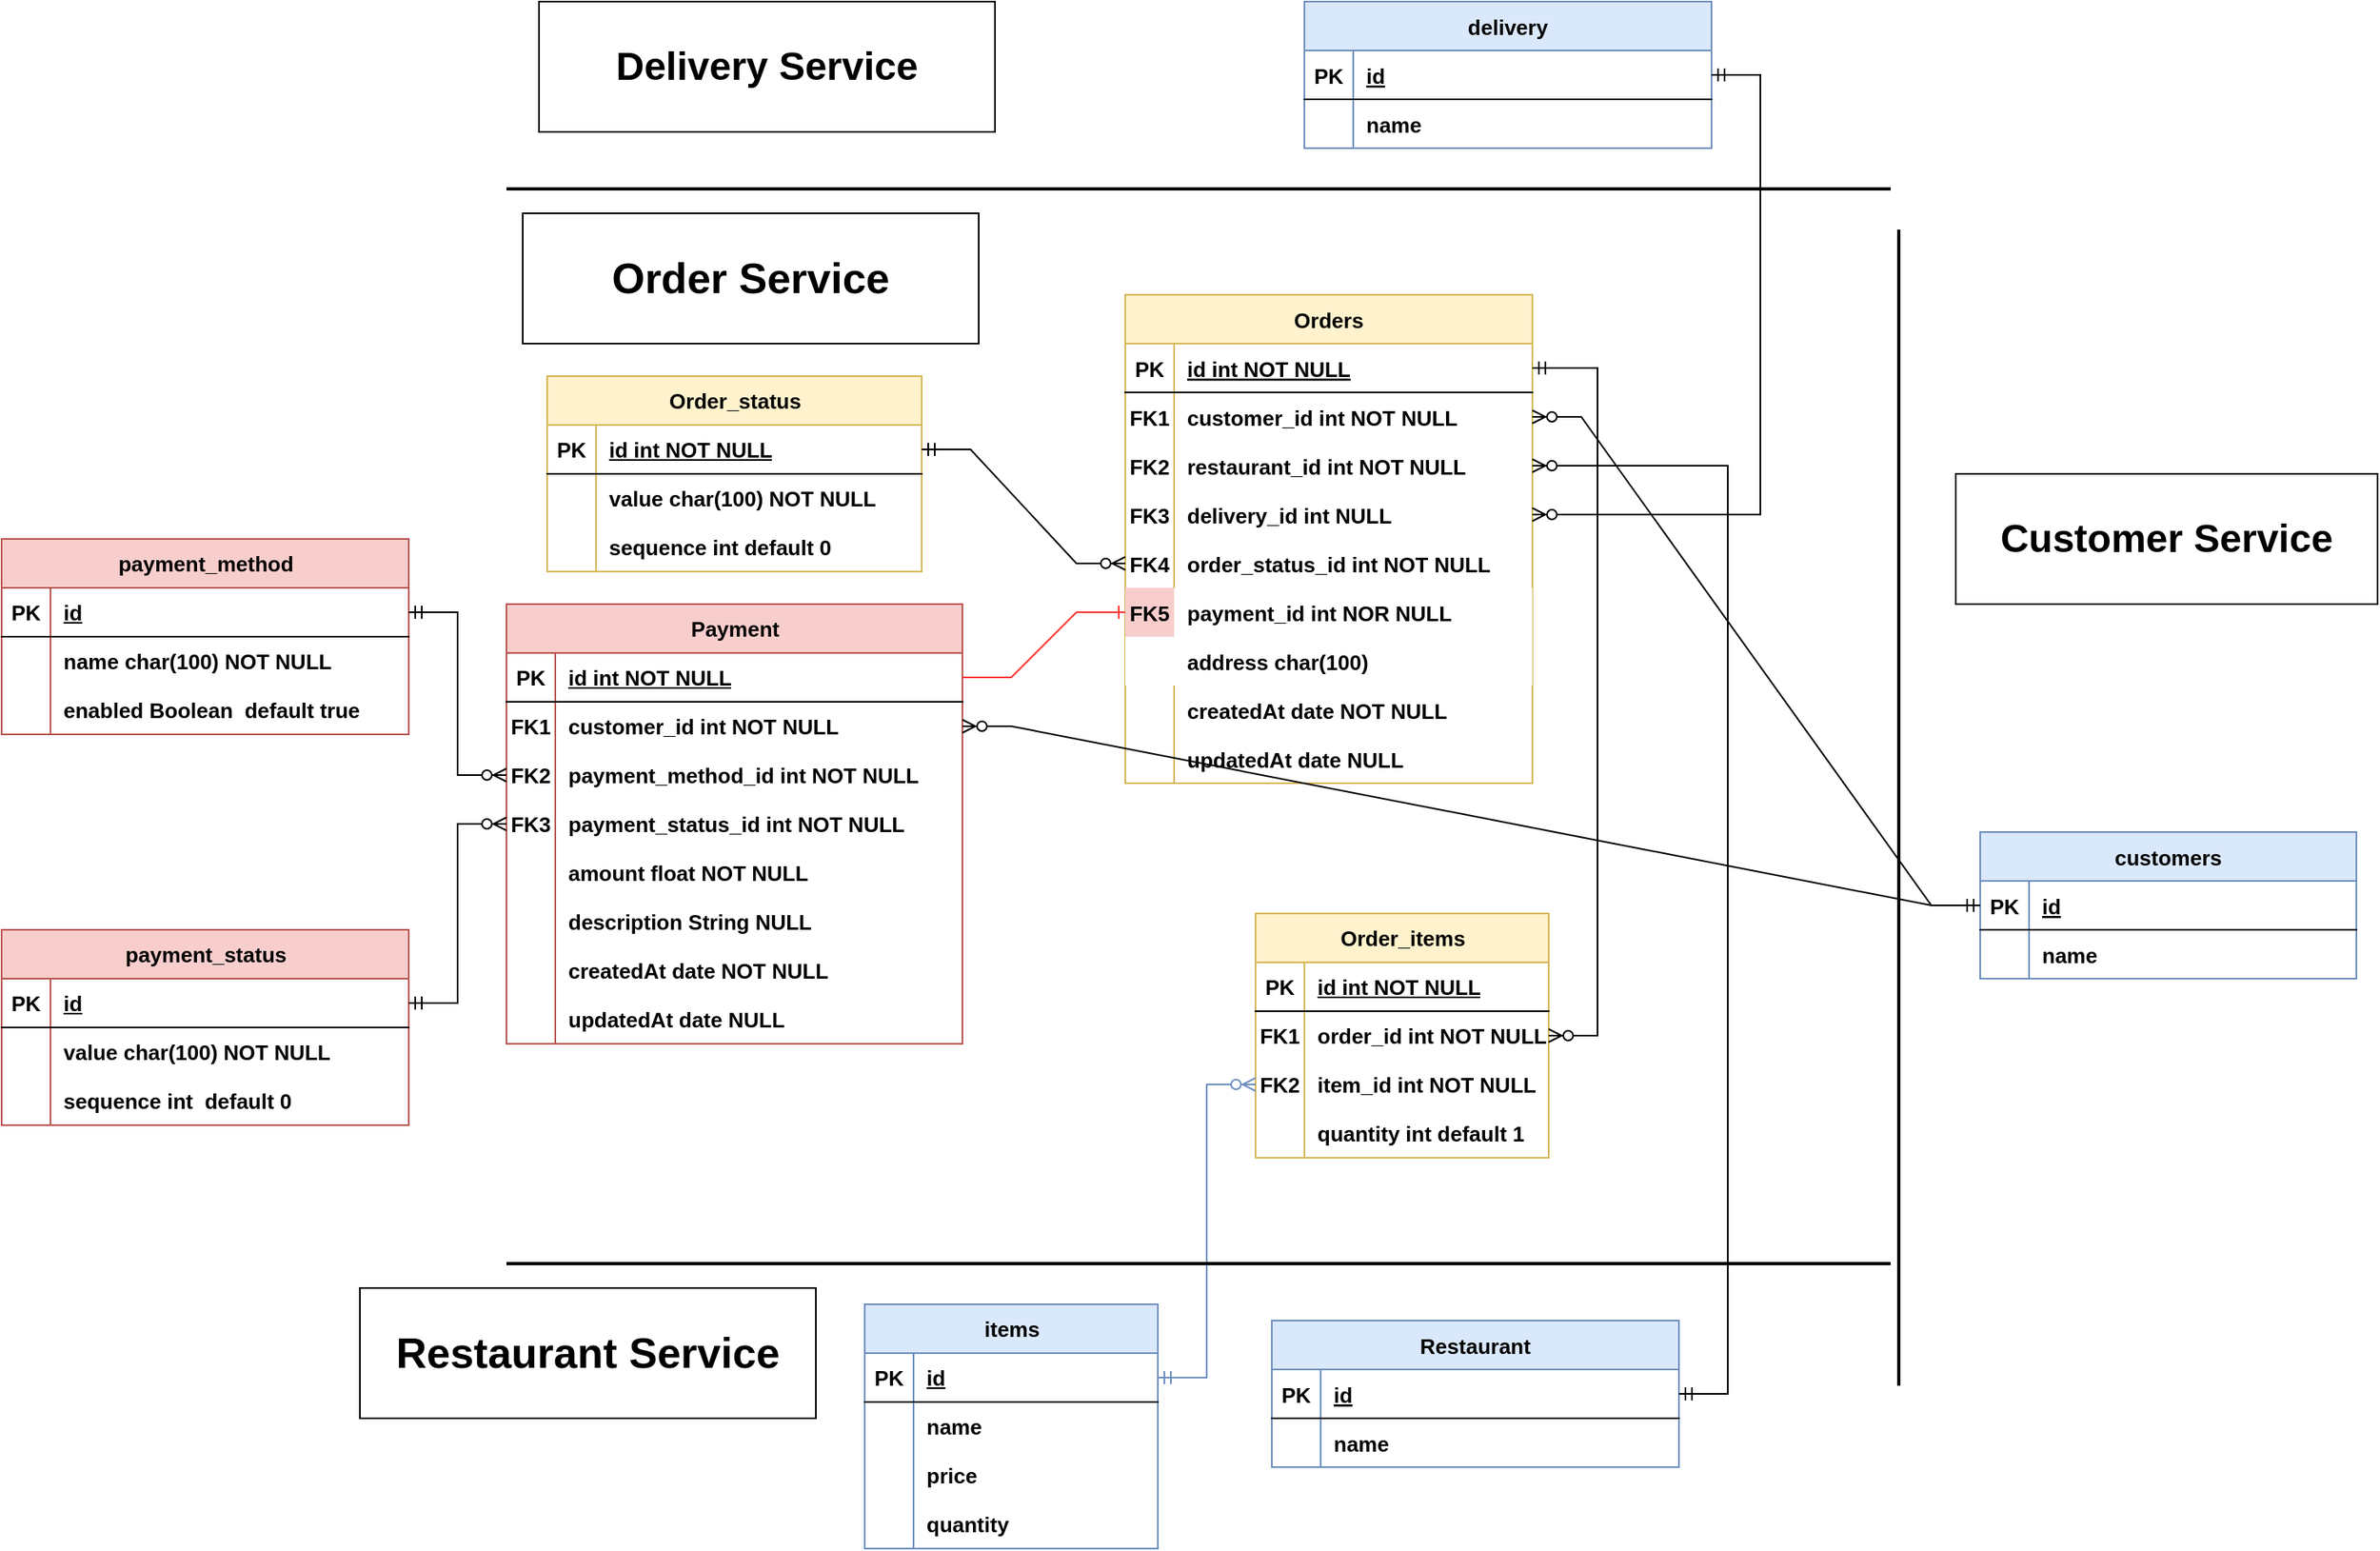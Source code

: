 <mxfile version="15.4.0" type="device"><diagram id="R2lEEEUBdFMjLlhIrx00" name="Page-1"><mxGraphModel dx="1951" dy="1343" grid="0" gridSize="10" guides="1" tooltips="1" connect="1" arrows="1" fold="1" page="0" pageScale="1" pageWidth="850" pageHeight="1100" math="0" shadow="0" extFonts="Permanent Marker^https://fonts.googleapis.com/css?family=Permanent+Marker"><root><mxCell id="0"/><mxCell id="1" parent="0"/><mxCell id="C-vyLk0tnHw3VtMMgP7b-2" value="Orders" style="shape=table;startSize=30;container=1;collapsible=1;childLayout=tableLayout;fixedRows=1;rowLines=0;fontStyle=1;align=center;resizeLast=1;fillColor=#fff2cc;strokeColor=#d6b656;fontSize=13;" parent="1" vertex="1"><mxGeometry x="380" y="-30" width="250" height="300" as="geometry"/></mxCell><mxCell id="C-vyLk0tnHw3VtMMgP7b-3" value="" style="shape=partialRectangle;collapsible=0;dropTarget=0;pointerEvents=0;fillColor=none;points=[[0,0.5],[1,0.5]];portConstraint=eastwest;top=0;left=0;right=0;bottom=1;fontStyle=1;fontSize=13;" parent="C-vyLk0tnHw3VtMMgP7b-2" vertex="1"><mxGeometry y="30" width="250" height="30" as="geometry"/></mxCell><mxCell id="C-vyLk0tnHw3VtMMgP7b-4" value="PK" style="shape=partialRectangle;overflow=hidden;connectable=0;fillColor=none;top=0;left=0;bottom=0;right=0;fontStyle=1;fontSize=13;" parent="C-vyLk0tnHw3VtMMgP7b-3" vertex="1"><mxGeometry width="30" height="30" as="geometry"><mxRectangle width="30" height="30" as="alternateBounds"/></mxGeometry></mxCell><mxCell id="C-vyLk0tnHw3VtMMgP7b-5" value="id int NOT NULL" style="shape=partialRectangle;overflow=hidden;connectable=0;fillColor=none;top=0;left=0;bottom=0;right=0;align=left;spacingLeft=6;fontStyle=5;fontSize=13;" parent="C-vyLk0tnHw3VtMMgP7b-3" vertex="1"><mxGeometry x="30" width="220" height="30" as="geometry"><mxRectangle width="220" height="30" as="alternateBounds"/></mxGeometry></mxCell><mxCell id="C-vyLk0tnHw3VtMMgP7b-6" value="" style="shape=partialRectangle;collapsible=0;dropTarget=0;pointerEvents=0;fillColor=none;points=[[0,0.5],[1,0.5]];portConstraint=eastwest;top=0;left=0;right=0;bottom=0;fontStyle=1;fontSize=13;" parent="C-vyLk0tnHw3VtMMgP7b-2" vertex="1"><mxGeometry y="60" width="250" height="30" as="geometry"/></mxCell><mxCell id="C-vyLk0tnHw3VtMMgP7b-7" value="FK1" style="shape=partialRectangle;overflow=hidden;connectable=0;fillColor=none;top=0;left=0;bottom=0;right=0;fontStyle=1;fontSize=13;" parent="C-vyLk0tnHw3VtMMgP7b-6" vertex="1"><mxGeometry width="30" height="30" as="geometry"><mxRectangle width="30" height="30" as="alternateBounds"/></mxGeometry></mxCell><mxCell id="C-vyLk0tnHw3VtMMgP7b-8" value="customer_id int NOT NULL" style="shape=partialRectangle;overflow=hidden;connectable=0;fillColor=none;top=0;left=0;bottom=0;right=0;align=left;spacingLeft=6;fontStyle=1;fontSize=13;" parent="C-vyLk0tnHw3VtMMgP7b-6" vertex="1"><mxGeometry x="30" width="220" height="30" as="geometry"><mxRectangle width="220" height="30" as="alternateBounds"/></mxGeometry></mxCell><mxCell id="3KEWbx0BdaVZJNHtrcY0-21" value="" style="shape=partialRectangle;collapsible=0;dropTarget=0;pointerEvents=0;fillColor=none;points=[[0,0.5],[1,0.5]];portConstraint=eastwest;top=0;left=0;right=0;bottom=0;fontStyle=1;fontSize=13;" parent="C-vyLk0tnHw3VtMMgP7b-2" vertex="1"><mxGeometry y="90" width="250" height="30" as="geometry"/></mxCell><mxCell id="3KEWbx0BdaVZJNHtrcY0-22" value="FK2" style="shape=partialRectangle;overflow=hidden;connectable=0;fillColor=none;top=0;left=0;bottom=0;right=0;fontStyle=1;fontSize=13;" parent="3KEWbx0BdaVZJNHtrcY0-21" vertex="1"><mxGeometry width="30" height="30" as="geometry"><mxRectangle width="30" height="30" as="alternateBounds"/></mxGeometry></mxCell><mxCell id="3KEWbx0BdaVZJNHtrcY0-23" value="restaurant_id int NOT NULL" style="shape=partialRectangle;overflow=hidden;connectable=0;fillColor=none;top=0;left=0;bottom=0;right=0;align=left;spacingLeft=6;fontStyle=1;fontSize=13;" parent="3KEWbx0BdaVZJNHtrcY0-21" vertex="1"><mxGeometry x="30" width="220" height="30" as="geometry"><mxRectangle width="220" height="30" as="alternateBounds"/></mxGeometry></mxCell><mxCell id="Plp9LW6XJFwFF5f7k7hD-46" value="" style="shape=partialRectangle;collapsible=0;dropTarget=0;pointerEvents=0;fillColor=none;points=[[0,0.5],[1,0.5]];portConstraint=eastwest;top=0;left=0;right=0;bottom=0;fontStyle=1;fontSize=13;" parent="C-vyLk0tnHw3VtMMgP7b-2" vertex="1"><mxGeometry y="120" width="250" height="30" as="geometry"/></mxCell><mxCell id="Plp9LW6XJFwFF5f7k7hD-47" value="FK3" style="shape=partialRectangle;overflow=hidden;connectable=0;fillColor=none;top=0;left=0;bottom=0;right=0;fontStyle=1;fontSize=13;" parent="Plp9LW6XJFwFF5f7k7hD-46" vertex="1"><mxGeometry width="30" height="30" as="geometry"><mxRectangle width="30" height="30" as="alternateBounds"/></mxGeometry></mxCell><mxCell id="Plp9LW6XJFwFF5f7k7hD-48" value="delivery_id int NULL" style="shape=partialRectangle;overflow=hidden;connectable=0;fillColor=none;top=0;left=0;bottom=0;right=0;align=left;spacingLeft=6;fontStyle=1;fontSize=13;" parent="Plp9LW6XJFwFF5f7k7hD-46" vertex="1"><mxGeometry x="30" width="220" height="30" as="geometry"><mxRectangle width="220" height="30" as="alternateBounds"/></mxGeometry></mxCell><mxCell id="3KEWbx0BdaVZJNHtrcY0-37" value="" style="shape=partialRectangle;collapsible=0;dropTarget=0;pointerEvents=0;fillColor=none;points=[[0,0.5],[1,0.5]];portConstraint=eastwest;top=0;left=0;right=0;bottom=0;fontStyle=1;fontSize=13;" parent="C-vyLk0tnHw3VtMMgP7b-2" vertex="1"><mxGeometry y="150" width="250" height="30" as="geometry"/></mxCell><mxCell id="3KEWbx0BdaVZJNHtrcY0-38" value="FK4" style="shape=partialRectangle;overflow=hidden;connectable=0;fillColor=none;top=0;left=0;bottom=0;right=0;fontStyle=1;fontSize=13;" parent="3KEWbx0BdaVZJNHtrcY0-37" vertex="1"><mxGeometry width="30" height="30" as="geometry"><mxRectangle width="30" height="30" as="alternateBounds"/></mxGeometry></mxCell><mxCell id="3KEWbx0BdaVZJNHtrcY0-39" value="order_status_id int NOT NULL " style="shape=partialRectangle;overflow=hidden;connectable=0;fillColor=none;top=0;left=0;bottom=0;right=0;align=left;spacingLeft=6;fontStyle=1;fontSize=13;" parent="3KEWbx0BdaVZJNHtrcY0-37" vertex="1"><mxGeometry x="30" width="220" height="30" as="geometry"><mxRectangle width="220" height="30" as="alternateBounds"/></mxGeometry></mxCell><mxCell id="VB1b5yYhbSddD-BSinDI-1" value="" style="shape=partialRectangle;collapsible=0;dropTarget=0;pointerEvents=0;fillColor=#f8cecc;points=[[0,0.5],[1,0.5]];portConstraint=eastwest;top=0;left=0;right=0;bottom=0;strokeColor=#b85450;fontStyle=1;fontSize=13;" parent="C-vyLk0tnHw3VtMMgP7b-2" vertex="1"><mxGeometry y="180" width="250" height="30" as="geometry"/></mxCell><mxCell id="VB1b5yYhbSddD-BSinDI-2" value="FK5" style="shape=partialRectangle;overflow=hidden;connectable=0;fillColor=none;top=0;left=0;bottom=0;right=0;fontStyle=1;fontSize=13;" parent="VB1b5yYhbSddD-BSinDI-1" vertex="1"><mxGeometry width="30" height="30" as="geometry"><mxRectangle width="30" height="30" as="alternateBounds"/></mxGeometry></mxCell><mxCell id="VB1b5yYhbSddD-BSinDI-3" value="payment_id int NOR NULL" style="shape=partialRectangle;overflow=hidden;connectable=0;top=0;left=0;bottom=0;right=0;align=left;spacingLeft=6;fontStyle=1;fontSize=13;" parent="VB1b5yYhbSddD-BSinDI-1" vertex="1"><mxGeometry x="30" width="220" height="30" as="geometry"><mxRectangle width="220" height="30" as="alternateBounds"/></mxGeometry></mxCell><mxCell id="C-vyLk0tnHw3VtMMgP7b-9" value="" style="shape=partialRectangle;collapsible=0;dropTarget=0;pointerEvents=0;points=[[0,0.5],[1,0.5]];portConstraint=eastwest;top=0;left=0;right=0;bottom=0;fontStyle=1;fontSize=13;" parent="C-vyLk0tnHw3VtMMgP7b-2" vertex="1"><mxGeometry y="210" width="250" height="30" as="geometry"/></mxCell><mxCell id="C-vyLk0tnHw3VtMMgP7b-10" value="" style="shape=partialRectangle;overflow=hidden;connectable=0;fillColor=none;top=0;left=0;bottom=0;right=0;fontStyle=1;fontSize=13;" parent="C-vyLk0tnHw3VtMMgP7b-9" vertex="1"><mxGeometry width="30" height="30" as="geometry"><mxRectangle width="30" height="30" as="alternateBounds"/></mxGeometry></mxCell><mxCell id="C-vyLk0tnHw3VtMMgP7b-11" value="address char(100) " style="shape=partialRectangle;overflow=hidden;connectable=0;fillColor=none;top=0;left=0;bottom=0;right=0;align=left;spacingLeft=6;fontStyle=1;fontSize=13;" parent="C-vyLk0tnHw3VtMMgP7b-9" vertex="1"><mxGeometry x="30" width="220" height="30" as="geometry"><mxRectangle width="220" height="30" as="alternateBounds"/></mxGeometry></mxCell><mxCell id="_IiQQ4KoZLJLpbkyP6AV-4" value="" style="shape=partialRectangle;collapsible=0;dropTarget=0;pointerEvents=0;fillColor=none;points=[[0,0.5],[1,0.5]];portConstraint=eastwest;top=0;left=0;right=0;bottom=0;fontStyle=1;fontSize=13;" parent="C-vyLk0tnHw3VtMMgP7b-2" vertex="1"><mxGeometry y="240" width="250" height="30" as="geometry"/></mxCell><mxCell id="_IiQQ4KoZLJLpbkyP6AV-5" value="" style="shape=partialRectangle;overflow=hidden;connectable=0;fillColor=none;top=0;left=0;bottom=0;right=0;fontStyle=1;fontSize=13;" parent="_IiQQ4KoZLJLpbkyP6AV-4" vertex="1"><mxGeometry width="30" height="30" as="geometry"><mxRectangle width="30" height="30" as="alternateBounds"/></mxGeometry></mxCell><mxCell id="_IiQQ4KoZLJLpbkyP6AV-6" value="createdAt date NOT NULL  " style="shape=partialRectangle;overflow=hidden;connectable=0;fillColor=none;top=0;left=0;bottom=0;right=0;align=left;spacingLeft=6;fontStyle=1;fontSize=13;" parent="_IiQQ4KoZLJLpbkyP6AV-4" vertex="1"><mxGeometry x="30" width="220" height="30" as="geometry"><mxRectangle width="220" height="30" as="alternateBounds"/></mxGeometry></mxCell><mxCell id="0sGeumko-IXuOpR4eHXy-1" value="" style="shape=partialRectangle;collapsible=0;dropTarget=0;pointerEvents=0;fillColor=none;points=[[0,0.5],[1,0.5]];portConstraint=eastwest;top=0;left=0;right=0;bottom=0;fontStyle=1;fontSize=13;" parent="C-vyLk0tnHw3VtMMgP7b-2" vertex="1"><mxGeometry y="270" width="250" height="30" as="geometry"/></mxCell><mxCell id="0sGeumko-IXuOpR4eHXy-2" value="" style="shape=partialRectangle;overflow=hidden;connectable=0;fillColor=none;top=0;left=0;bottom=0;right=0;fontStyle=1;fontSize=13;" parent="0sGeumko-IXuOpR4eHXy-1" vertex="1"><mxGeometry width="30" height="30" as="geometry"><mxRectangle width="30" height="30" as="alternateBounds"/></mxGeometry></mxCell><mxCell id="0sGeumko-IXuOpR4eHXy-3" value="updatedAt date NULL  " style="shape=partialRectangle;overflow=hidden;connectable=0;fillColor=none;top=0;left=0;bottom=0;right=0;align=left;spacingLeft=6;fontStyle=1;fontSize=13;" parent="0sGeumko-IXuOpR4eHXy-1" vertex="1"><mxGeometry x="30" width="220" height="30" as="geometry"><mxRectangle width="220" height="30" as="alternateBounds"/></mxGeometry></mxCell><mxCell id="3KEWbx0BdaVZJNHtrcY0-1" value="Order_items" style="shape=table;startSize=30;container=1;collapsible=1;childLayout=tableLayout;fixedRows=1;rowLines=0;fontStyle=1;align=center;resizeLast=1;html=1;fillColor=#fff2cc;strokeColor=#d6b656;fontSize=13;" parent="1" vertex="1"><mxGeometry x="460" y="350" width="180" height="150" as="geometry"/></mxCell><mxCell id="3KEWbx0BdaVZJNHtrcY0-2" value="" style="shape=tableRow;horizontal=0;startSize=0;swimlaneHead=0;swimlaneBody=0;fillColor=none;collapsible=0;dropTarget=0;points=[[0,0.5],[1,0.5]];portConstraint=eastwest;top=0;left=0;right=0;bottom=1;fontStyle=1;fontSize=13;" parent="3KEWbx0BdaVZJNHtrcY0-1" vertex="1"><mxGeometry y="30" width="180" height="30" as="geometry"/></mxCell><mxCell id="3KEWbx0BdaVZJNHtrcY0-3" value="PK" style="shape=partialRectangle;connectable=0;fillColor=none;top=0;left=0;bottom=0;right=0;fontStyle=1;overflow=hidden;whiteSpace=wrap;html=1;fontSize=13;" parent="3KEWbx0BdaVZJNHtrcY0-2" vertex="1"><mxGeometry width="30" height="30" as="geometry"><mxRectangle width="30" height="30" as="alternateBounds"/></mxGeometry></mxCell><mxCell id="3KEWbx0BdaVZJNHtrcY0-4" value="id int NOT NULL" style="shape=partialRectangle;connectable=0;fillColor=none;top=0;left=0;bottom=0;right=0;align=left;spacingLeft=6;fontStyle=5;overflow=hidden;whiteSpace=wrap;html=1;fontSize=13;" parent="3KEWbx0BdaVZJNHtrcY0-2" vertex="1"><mxGeometry x="30" width="150" height="30" as="geometry"><mxRectangle width="150" height="30" as="alternateBounds"/></mxGeometry></mxCell><mxCell id="3KEWbx0BdaVZJNHtrcY0-5" value="" style="shape=tableRow;horizontal=0;startSize=0;swimlaneHead=0;swimlaneBody=0;fillColor=none;collapsible=0;dropTarget=0;points=[[0,0.5],[1,0.5]];portConstraint=eastwest;top=0;left=0;right=0;bottom=0;fontStyle=1;fontSize=13;" parent="3KEWbx0BdaVZJNHtrcY0-1" vertex="1"><mxGeometry y="60" width="180" height="30" as="geometry"/></mxCell><mxCell id="3KEWbx0BdaVZJNHtrcY0-6" value="FK1" style="shape=partialRectangle;connectable=0;fillColor=none;top=0;left=0;bottom=0;right=0;editable=1;overflow=hidden;whiteSpace=wrap;html=1;fontStyle=1;fontSize=13;" parent="3KEWbx0BdaVZJNHtrcY0-5" vertex="1"><mxGeometry width="30" height="30" as="geometry"><mxRectangle width="30" height="30" as="alternateBounds"/></mxGeometry></mxCell><mxCell id="3KEWbx0BdaVZJNHtrcY0-7" value="order_id int NOT NULL" style="shape=partialRectangle;connectable=0;fillColor=none;top=0;left=0;bottom=0;right=0;align=left;spacingLeft=6;overflow=hidden;whiteSpace=wrap;html=1;fontStyle=1;fontSize=13;" parent="3KEWbx0BdaVZJNHtrcY0-5" vertex="1"><mxGeometry x="30" width="150" height="30" as="geometry"><mxRectangle width="150" height="30" as="alternateBounds"/></mxGeometry></mxCell><mxCell id="3KEWbx0BdaVZJNHtrcY0-17" value="" style="shape=tableRow;horizontal=0;startSize=0;swimlaneHead=0;swimlaneBody=0;fillColor=none;collapsible=0;dropTarget=0;points=[[0,0.5],[1,0.5]];portConstraint=eastwest;top=0;left=0;right=0;bottom=0;fontStyle=1;fontSize=13;" parent="3KEWbx0BdaVZJNHtrcY0-1" vertex="1"><mxGeometry y="90" width="180" height="30" as="geometry"/></mxCell><mxCell id="3KEWbx0BdaVZJNHtrcY0-18" value="FK2" style="shape=partialRectangle;connectable=0;fillColor=none;top=0;left=0;bottom=0;right=0;editable=1;overflow=hidden;whiteSpace=wrap;html=1;fontStyle=1;fontSize=13;" parent="3KEWbx0BdaVZJNHtrcY0-17" vertex="1"><mxGeometry width="30" height="30" as="geometry"><mxRectangle width="30" height="30" as="alternateBounds"/></mxGeometry></mxCell><mxCell id="3KEWbx0BdaVZJNHtrcY0-19" value="item_id int NOT NULL" style="shape=partialRectangle;connectable=0;fillColor=none;top=0;left=0;bottom=0;right=0;align=left;spacingLeft=6;overflow=hidden;whiteSpace=wrap;html=1;fontStyle=1;fontSize=13;" parent="3KEWbx0BdaVZJNHtrcY0-17" vertex="1"><mxGeometry x="30" width="150" height="30" as="geometry"><mxRectangle width="150" height="30" as="alternateBounds"/></mxGeometry></mxCell><mxCell id="3KEWbx0BdaVZJNHtrcY0-8" value="" style="shape=tableRow;horizontal=0;startSize=0;swimlaneHead=0;swimlaneBody=0;fillColor=none;collapsible=0;dropTarget=0;points=[[0,0.5],[1,0.5]];portConstraint=eastwest;top=0;left=0;right=0;bottom=0;fontStyle=1;fontSize=13;" parent="3KEWbx0BdaVZJNHtrcY0-1" vertex="1"><mxGeometry y="120" width="180" height="30" as="geometry"/></mxCell><mxCell id="3KEWbx0BdaVZJNHtrcY0-9" value="" style="shape=partialRectangle;connectable=0;fillColor=none;top=0;left=0;bottom=0;right=0;editable=1;overflow=hidden;whiteSpace=wrap;html=1;fontStyle=1;fontSize=13;" parent="3KEWbx0BdaVZJNHtrcY0-8" vertex="1"><mxGeometry width="30" height="30" as="geometry"><mxRectangle width="30" height="30" as="alternateBounds"/></mxGeometry></mxCell><mxCell id="3KEWbx0BdaVZJNHtrcY0-10" value="quantity int default 1" style="shape=partialRectangle;connectable=0;fillColor=none;top=0;left=0;bottom=0;right=0;align=left;spacingLeft=6;overflow=hidden;whiteSpace=wrap;html=1;fontStyle=1;fontSize=13;" parent="3KEWbx0BdaVZJNHtrcY0-8" vertex="1"><mxGeometry x="30" width="150" height="30" as="geometry"><mxRectangle width="150" height="30" as="alternateBounds"/></mxGeometry></mxCell><mxCell id="3KEWbx0BdaVZJNHtrcY0-24" value="Order_status" style="shape=table;startSize=30;container=1;collapsible=1;childLayout=tableLayout;fixedRows=1;rowLines=0;fontStyle=1;align=center;resizeLast=1;html=1;fillColor=#fff2cc;strokeColor=#d6b656;fontSize=13;" parent="1" vertex="1"><mxGeometry x="25" y="20" width="230" height="120" as="geometry"/></mxCell><mxCell id="3KEWbx0BdaVZJNHtrcY0-25" value="" style="shape=tableRow;horizontal=0;startSize=0;swimlaneHead=0;swimlaneBody=0;fillColor=none;collapsible=0;dropTarget=0;points=[[0,0.5],[1,0.5]];portConstraint=eastwest;top=0;left=0;right=0;bottom=1;fontStyle=1;fontSize=13;" parent="3KEWbx0BdaVZJNHtrcY0-24" vertex="1"><mxGeometry y="30" width="230" height="30" as="geometry"/></mxCell><mxCell id="3KEWbx0BdaVZJNHtrcY0-26" value="PK" style="shape=partialRectangle;connectable=0;fillColor=none;top=0;left=0;bottom=0;right=0;fontStyle=1;overflow=hidden;whiteSpace=wrap;html=1;fontSize=13;" parent="3KEWbx0BdaVZJNHtrcY0-25" vertex="1"><mxGeometry width="30" height="30" as="geometry"><mxRectangle width="30" height="30" as="alternateBounds"/></mxGeometry></mxCell><mxCell id="3KEWbx0BdaVZJNHtrcY0-27" value="id int NOT NULL" style="shape=partialRectangle;connectable=0;fillColor=none;top=0;left=0;bottom=0;right=0;align=left;spacingLeft=6;fontStyle=5;overflow=hidden;whiteSpace=wrap;html=1;fontSize=13;" parent="3KEWbx0BdaVZJNHtrcY0-25" vertex="1"><mxGeometry x="30" width="200" height="30" as="geometry"><mxRectangle width="200" height="30" as="alternateBounds"/></mxGeometry></mxCell><mxCell id="3KEWbx0BdaVZJNHtrcY0-28" value="" style="shape=tableRow;horizontal=0;startSize=0;swimlaneHead=0;swimlaneBody=0;fillColor=none;collapsible=0;dropTarget=0;points=[[0,0.5],[1,0.5]];portConstraint=eastwest;top=0;left=0;right=0;bottom=0;fontStyle=1;fontSize=13;" parent="3KEWbx0BdaVZJNHtrcY0-24" vertex="1"><mxGeometry y="60" width="230" height="30" as="geometry"/></mxCell><mxCell id="3KEWbx0BdaVZJNHtrcY0-29" value="" style="shape=partialRectangle;connectable=0;fillColor=none;top=0;left=0;bottom=0;right=0;editable=1;overflow=hidden;whiteSpace=wrap;html=1;fontStyle=1;fontSize=13;" parent="3KEWbx0BdaVZJNHtrcY0-28" vertex="1"><mxGeometry width="30" height="30" as="geometry"><mxRectangle width="30" height="30" as="alternateBounds"/></mxGeometry></mxCell><mxCell id="3KEWbx0BdaVZJNHtrcY0-30" value="value char(100) NOT NULL" style="shape=partialRectangle;connectable=0;fillColor=none;top=0;left=0;bottom=0;right=0;align=left;spacingLeft=6;overflow=hidden;whiteSpace=wrap;html=1;fontStyle=1;fontSize=13;" parent="3KEWbx0BdaVZJNHtrcY0-28" vertex="1"><mxGeometry x="30" width="200" height="30" as="geometry"><mxRectangle width="200" height="30" as="alternateBounds"/></mxGeometry></mxCell><mxCell id="0sGeumko-IXuOpR4eHXy-4" value="" style="shape=tableRow;horizontal=0;startSize=0;swimlaneHead=0;swimlaneBody=0;fillColor=none;collapsible=0;dropTarget=0;points=[[0,0.5],[1,0.5]];portConstraint=eastwest;top=0;left=0;right=0;bottom=0;fontStyle=1;fontSize=13;" parent="3KEWbx0BdaVZJNHtrcY0-24" vertex="1"><mxGeometry y="90" width="230" height="30" as="geometry"/></mxCell><mxCell id="0sGeumko-IXuOpR4eHXy-5" value="" style="shape=partialRectangle;connectable=0;fillColor=none;top=0;left=0;bottom=0;right=0;editable=1;overflow=hidden;whiteSpace=wrap;html=1;fontStyle=1;fontSize=13;" parent="0sGeumko-IXuOpR4eHXy-4" vertex="1"><mxGeometry width="30" height="30" as="geometry"><mxRectangle width="30" height="30" as="alternateBounds"/></mxGeometry></mxCell><mxCell id="0sGeumko-IXuOpR4eHXy-6" value="sequence int default 0" style="shape=partialRectangle;connectable=0;fillColor=none;top=0;left=0;bottom=0;right=0;align=left;spacingLeft=6;overflow=hidden;whiteSpace=wrap;html=1;fontStyle=1;fontSize=13;" parent="0sGeumko-IXuOpR4eHXy-4" vertex="1"><mxGeometry x="30" width="200" height="30" as="geometry"><mxRectangle width="200" height="30" as="alternateBounds"/></mxGeometry></mxCell><mxCell id="3KEWbx0BdaVZJNHtrcY0-55" value="&lt;font style=&quot;font-size: 26px&quot;&gt;Order Service&lt;/font&gt;" style="rounded=0;whiteSpace=wrap;html=1;fontSize=13;fillColor=none;fontStyle=1" parent="1" vertex="1"><mxGeometry x="10" y="-80" width="280" height="80" as="geometry"/></mxCell><mxCell id="3KEWbx0BdaVZJNHtrcY0-57" value="Payment" style="shape=table;startSize=30;container=1;collapsible=1;childLayout=tableLayout;fixedRows=1;rowLines=0;fontStyle=1;align=center;resizeLast=1;html=1;fillColor=#f8cecc;strokeColor=#b85450;fontSize=13;" parent="1" vertex="1"><mxGeometry y="160" width="280" height="270" as="geometry"/></mxCell><mxCell id="3KEWbx0BdaVZJNHtrcY0-58" value="" style="shape=tableRow;horizontal=0;startSize=0;swimlaneHead=0;swimlaneBody=0;fillColor=none;collapsible=0;dropTarget=0;points=[[0,0.5],[1,0.5]];portConstraint=eastwest;top=0;left=0;right=0;bottom=1;fontStyle=1;fontSize=13;" parent="3KEWbx0BdaVZJNHtrcY0-57" vertex="1"><mxGeometry y="30" width="280" height="30" as="geometry"/></mxCell><mxCell id="3KEWbx0BdaVZJNHtrcY0-59" value="PK" style="shape=partialRectangle;connectable=0;fillColor=none;top=0;left=0;bottom=0;right=0;fontStyle=1;overflow=hidden;whiteSpace=wrap;html=1;fontSize=13;" parent="3KEWbx0BdaVZJNHtrcY0-58" vertex="1"><mxGeometry width="30" height="30" as="geometry"><mxRectangle width="30" height="30" as="alternateBounds"/></mxGeometry></mxCell><mxCell id="3KEWbx0BdaVZJNHtrcY0-60" value="id int NOT NULL" style="shape=partialRectangle;connectable=0;fillColor=none;top=0;left=0;bottom=0;right=0;align=left;spacingLeft=6;fontStyle=5;overflow=hidden;whiteSpace=wrap;html=1;fontSize=13;" parent="3KEWbx0BdaVZJNHtrcY0-58" vertex="1"><mxGeometry x="30" width="250" height="30" as="geometry"><mxRectangle width="250" height="30" as="alternateBounds"/></mxGeometry></mxCell><mxCell id="3KEWbx0BdaVZJNHtrcY0-61" value="" style="shape=tableRow;horizontal=0;startSize=0;swimlaneHead=0;swimlaneBody=0;fillColor=none;collapsible=0;dropTarget=0;points=[[0,0.5],[1,0.5]];portConstraint=eastwest;top=0;left=0;right=0;bottom=0;fontStyle=1;fontSize=13;" parent="3KEWbx0BdaVZJNHtrcY0-57" vertex="1"><mxGeometry y="60" width="280" height="30" as="geometry"/></mxCell><mxCell id="3KEWbx0BdaVZJNHtrcY0-62" value="FK1" style="shape=partialRectangle;connectable=0;fillColor=none;top=0;left=0;bottom=0;right=0;editable=1;overflow=hidden;whiteSpace=wrap;html=1;fontStyle=1;fontSize=13;" parent="3KEWbx0BdaVZJNHtrcY0-61" vertex="1"><mxGeometry width="30" height="30" as="geometry"><mxRectangle width="30" height="30" as="alternateBounds"/></mxGeometry></mxCell><mxCell id="3KEWbx0BdaVZJNHtrcY0-63" value="&lt;span style=&quot;font-size: 13px;&quot;&gt;customer_id int NOT NULL&lt;/span&gt;" style="shape=partialRectangle;connectable=0;fillColor=none;top=0;left=0;bottom=0;right=0;align=left;spacingLeft=6;overflow=hidden;whiteSpace=wrap;html=1;fontStyle=1;fontSize=13;" parent="3KEWbx0BdaVZJNHtrcY0-61" vertex="1"><mxGeometry x="30" width="250" height="30" as="geometry"><mxRectangle width="250" height="30" as="alternateBounds"/></mxGeometry></mxCell><mxCell id="Plp9LW6XJFwFF5f7k7hD-19" value="" style="shape=tableRow;horizontal=0;startSize=0;swimlaneHead=0;swimlaneBody=0;fillColor=none;collapsible=0;dropTarget=0;points=[[0,0.5],[1,0.5]];portConstraint=eastwest;top=0;left=0;right=0;bottom=0;fontStyle=1;fontSize=13;" parent="3KEWbx0BdaVZJNHtrcY0-57" vertex="1"><mxGeometry y="90" width="280" height="30" as="geometry"/></mxCell><mxCell id="Plp9LW6XJFwFF5f7k7hD-20" value="FK2" style="shape=partialRectangle;connectable=0;fillColor=none;top=0;left=0;bottom=0;right=0;editable=1;overflow=hidden;whiteSpace=wrap;html=1;fontStyle=1;fontSize=13;" parent="Plp9LW6XJFwFF5f7k7hD-19" vertex="1"><mxGeometry width="30" height="30" as="geometry"><mxRectangle width="30" height="30" as="alternateBounds"/></mxGeometry></mxCell><mxCell id="Plp9LW6XJFwFF5f7k7hD-21" value="&lt;div style=&quot;text-align: center; font-size: 13px;&quot;&gt;&lt;span style=&quot;background-color: initial; font-size: 13px;&quot;&gt;payment_method&lt;/span&gt;&lt;span style=&quot;background-color: initial; font-size: 13px;&quot;&gt;_id int NOT NULL&lt;/span&gt;&lt;/div&gt;" style="shape=partialRectangle;connectable=0;fillColor=none;top=0;left=0;bottom=0;right=0;align=left;spacingLeft=6;overflow=hidden;whiteSpace=wrap;html=1;fontStyle=1;fontSize=13;" parent="Plp9LW6XJFwFF5f7k7hD-19" vertex="1"><mxGeometry x="30" width="250" height="30" as="geometry"><mxRectangle width="250" height="30" as="alternateBounds"/></mxGeometry></mxCell><mxCell id="mt9R36b1lOi_LInpI2xm-5" value="" style="shape=tableRow;horizontal=0;startSize=0;swimlaneHead=0;swimlaneBody=0;fillColor=none;collapsible=0;dropTarget=0;points=[[0,0.5],[1,0.5]];portConstraint=eastwest;top=0;left=0;right=0;bottom=0;fontStyle=1;fontSize=13;" vertex="1" parent="3KEWbx0BdaVZJNHtrcY0-57"><mxGeometry y="120" width="280" height="30" as="geometry"/></mxCell><mxCell id="mt9R36b1lOi_LInpI2xm-6" value="FK3" style="shape=partialRectangle;connectable=0;fillColor=none;top=0;left=0;bottom=0;right=0;editable=1;overflow=hidden;whiteSpace=wrap;html=1;fontStyle=1;fontSize=13;" vertex="1" parent="mt9R36b1lOi_LInpI2xm-5"><mxGeometry width="30" height="30" as="geometry"><mxRectangle width="30" height="30" as="alternateBounds"/></mxGeometry></mxCell><mxCell id="mt9R36b1lOi_LInpI2xm-7" value="&lt;div style=&quot;text-align: center; font-size: 13px;&quot;&gt;&lt;span style=&quot;font-size: 13px;&quot;&gt;payment_status&lt;/span&gt;&lt;span style=&quot;font-size: 13px;&quot;&gt;_id int NOT NULL&lt;/span&gt;&lt;/div&gt;" style="shape=partialRectangle;connectable=0;fillColor=none;top=0;left=0;bottom=0;right=0;align=left;spacingLeft=6;overflow=hidden;whiteSpace=wrap;html=1;fontStyle=1;fontSize=13;" vertex="1" parent="mt9R36b1lOi_LInpI2xm-5"><mxGeometry x="30" width="250" height="30" as="geometry"><mxRectangle width="250" height="30" as="alternateBounds"/></mxGeometry></mxCell><mxCell id="3KEWbx0BdaVZJNHtrcY0-68" value="" style="shape=tableRow;horizontal=0;startSize=0;swimlaneHead=0;swimlaneBody=0;fillColor=none;collapsible=0;dropTarget=0;points=[[0,0.5],[1,0.5]];portConstraint=eastwest;top=0;left=0;right=0;bottom=0;fontStyle=1;fontSize=13;" parent="3KEWbx0BdaVZJNHtrcY0-57" vertex="1"><mxGeometry y="150" width="280" height="30" as="geometry"/></mxCell><mxCell id="3KEWbx0BdaVZJNHtrcY0-69" value="" style="shape=partialRectangle;connectable=0;fillColor=none;top=0;left=0;bottom=0;right=0;editable=1;overflow=hidden;whiteSpace=wrap;html=1;fontStyle=1;fontSize=13;" parent="3KEWbx0BdaVZJNHtrcY0-68" vertex="1"><mxGeometry width="30" height="30" as="geometry"><mxRectangle width="30" height="30" as="alternateBounds"/></mxGeometry></mxCell><mxCell id="3KEWbx0BdaVZJNHtrcY0-70" value="&lt;span style=&quot;font-size: 13px;&quot;&gt;amount float NOT NULL&lt;/span&gt;" style="shape=partialRectangle;connectable=0;fillColor=none;top=0;left=0;bottom=0;right=0;align=left;spacingLeft=6;overflow=hidden;whiteSpace=wrap;html=1;fontStyle=1;fontSize=13;" parent="3KEWbx0BdaVZJNHtrcY0-68" vertex="1"><mxGeometry x="30" width="250" height="30" as="geometry"><mxRectangle width="250" height="30" as="alternateBounds"/></mxGeometry></mxCell><mxCell id="0sGeumko-IXuOpR4eHXy-25" value="" style="shape=tableRow;horizontal=0;startSize=0;swimlaneHead=0;swimlaneBody=0;fillColor=none;collapsible=0;dropTarget=0;points=[[0,0.5],[1,0.5]];portConstraint=eastwest;top=0;left=0;right=0;bottom=0;fontStyle=1;fontSize=13;" parent="3KEWbx0BdaVZJNHtrcY0-57" vertex="1"><mxGeometry y="180" width="280" height="30" as="geometry"/></mxCell><mxCell id="0sGeumko-IXuOpR4eHXy-26" value="" style="shape=partialRectangle;connectable=0;fillColor=none;top=0;left=0;bottom=0;right=0;editable=1;overflow=hidden;whiteSpace=wrap;html=1;fontStyle=1;fontSize=13;" parent="0sGeumko-IXuOpR4eHXy-25" vertex="1"><mxGeometry width="30" height="30" as="geometry"><mxRectangle width="30" height="30" as="alternateBounds"/></mxGeometry></mxCell><mxCell id="0sGeumko-IXuOpR4eHXy-27" value="&lt;span style=&quot;font-size: 13px;&quot;&gt;description String NULL&amp;nbsp;&amp;nbsp;&lt;/span&gt;" style="shape=partialRectangle;connectable=0;fillColor=none;top=0;left=0;bottom=0;right=0;align=left;spacingLeft=6;overflow=hidden;whiteSpace=wrap;html=1;fontStyle=1;fontSize=13;" parent="0sGeumko-IXuOpR4eHXy-25" vertex="1"><mxGeometry x="30" width="250" height="30" as="geometry"><mxRectangle width="250" height="30" as="alternateBounds"/></mxGeometry></mxCell><mxCell id="mt9R36b1lOi_LInpI2xm-8" value="" style="shape=tableRow;horizontal=0;startSize=0;swimlaneHead=0;swimlaneBody=0;fillColor=none;collapsible=0;dropTarget=0;points=[[0,0.5],[1,0.5]];portConstraint=eastwest;top=0;left=0;right=0;bottom=0;fontStyle=1;fontSize=13;" vertex="1" parent="3KEWbx0BdaVZJNHtrcY0-57"><mxGeometry y="210" width="280" height="30" as="geometry"/></mxCell><mxCell id="mt9R36b1lOi_LInpI2xm-9" value="" style="shape=partialRectangle;connectable=0;fillColor=none;top=0;left=0;bottom=0;right=0;editable=1;overflow=hidden;whiteSpace=wrap;html=1;fontStyle=1;fontSize=13;" vertex="1" parent="mt9R36b1lOi_LInpI2xm-8"><mxGeometry width="30" height="30" as="geometry"><mxRectangle width="30" height="30" as="alternateBounds"/></mxGeometry></mxCell><mxCell id="mt9R36b1lOi_LInpI2xm-10" value="&lt;span style=&quot;font-size: 13px;&quot;&gt;createdAt date NOT NULL&lt;/span&gt;" style="shape=partialRectangle;connectable=0;fillColor=none;top=0;left=0;bottom=0;right=0;align=left;spacingLeft=6;overflow=hidden;whiteSpace=wrap;html=1;fontStyle=1;fontSize=13;" vertex="1" parent="mt9R36b1lOi_LInpI2xm-8"><mxGeometry x="30" width="250" height="30" as="geometry"><mxRectangle width="250" height="30" as="alternateBounds"/></mxGeometry></mxCell><mxCell id="mt9R36b1lOi_LInpI2xm-11" value="" style="shape=tableRow;horizontal=0;startSize=0;swimlaneHead=0;swimlaneBody=0;fillColor=none;collapsible=0;dropTarget=0;points=[[0,0.5],[1,0.5]];portConstraint=eastwest;top=0;left=0;right=0;bottom=0;fontStyle=1;fontSize=13;" vertex="1" parent="3KEWbx0BdaVZJNHtrcY0-57"><mxGeometry y="240" width="280" height="30" as="geometry"/></mxCell><mxCell id="mt9R36b1lOi_LInpI2xm-12" value="" style="shape=partialRectangle;connectable=0;fillColor=none;top=0;left=0;bottom=0;right=0;editable=1;overflow=hidden;whiteSpace=wrap;html=1;fontStyle=1;fontSize=13;" vertex="1" parent="mt9R36b1lOi_LInpI2xm-11"><mxGeometry width="30" height="30" as="geometry"><mxRectangle width="30" height="30" as="alternateBounds"/></mxGeometry></mxCell><mxCell id="mt9R36b1lOi_LInpI2xm-13" value="&lt;span style=&quot;font-size: 13px;&quot;&gt;updatedAt date NULL&amp;nbsp;&amp;nbsp;&lt;/span&gt;" style="shape=partialRectangle;connectable=0;fillColor=none;top=0;left=0;bottom=0;right=0;align=left;spacingLeft=6;overflow=hidden;whiteSpace=wrap;html=1;fontStyle=1;fontSize=13;" vertex="1" parent="mt9R36b1lOi_LInpI2xm-11"><mxGeometry x="30" width="250" height="30" as="geometry"><mxRectangle width="250" height="30" as="alternateBounds"/></mxGeometry></mxCell><mxCell id="3KEWbx0BdaVZJNHtrcY0-90" value="" style="edgeStyle=entityRelationEdgeStyle;fontSize=13;html=1;endArrow=ERzeroToMany;startArrow=ERmandOne;rounded=0;fontStyle=1" parent="1" source="3KEWbx0BdaVZJNHtrcY0-25" target="3KEWbx0BdaVZJNHtrcY0-37" edge="1"><mxGeometry width="100" height="100" relative="1" as="geometry"><mxPoint x="360" y="325" as="sourcePoint"/><mxPoint x="360" y="185" as="targetPoint"/><Array as="points"><mxPoint x="340" y="325"/></Array></mxGeometry></mxCell><mxCell id="3KEWbx0BdaVZJNHtrcY0-91" value="" style="edgeStyle=entityRelationEdgeStyle;fontSize=13;html=1;endArrow=ERzeroToMany;startArrow=ERmandOne;rounded=0;fontStyle=1" parent="1" source="C-vyLk0tnHw3VtMMgP7b-3" target="3KEWbx0BdaVZJNHtrcY0-5" edge="1"><mxGeometry width="100" height="100" relative="1" as="geometry"><mxPoint x="740" y="200" as="sourcePoint"/><mxPoint x="850" y="490" as="targetPoint"/><Array as="points"><mxPoint x="350" y="335"/></Array></mxGeometry></mxCell><mxCell id="3KEWbx0BdaVZJNHtrcY0-92" value="" style="edgeStyle=entityRelationEdgeStyle;fontSize=13;html=1;endArrow=ERzeroToMany;startArrow=ERmandOne;rounded=0;fillColor=#dae8fc;strokeColor=#6c8ebf;fontStyle=1" parent="1" source="3KEWbx0BdaVZJNHtrcY0-41" target="3KEWbx0BdaVZJNHtrcY0-17" edge="1"><mxGeometry width="100" height="100" relative="1" as="geometry"><mxPoint x="720" y="760" as="sourcePoint"/><mxPoint x="470" y="520" as="targetPoint"/><Array as="points"><mxPoint x="360" y="345"/><mxPoint x="710" y="650"/><mxPoint x="770" y="670"/><mxPoint x="700" y="640"/><mxPoint x="700" y="670"/></Array></mxGeometry></mxCell><mxCell id="3KEWbx0BdaVZJNHtrcY0-93" value="" style="edgeStyle=entityRelationEdgeStyle;fontSize=13;html=1;endArrow=ERzeroToMany;startArrow=ERmandOne;rounded=0;fontStyle=1" parent="1" source="3KEWbx0BdaVZJNHtrcY0-74" target="C-vyLk0tnHw3VtMMgP7b-6" edge="1"><mxGeometry width="100" height="100" relative="1" as="geometry"><mxPoint x="880" y="320" as="sourcePoint"/><mxPoint x="840" y="510" as="targetPoint"/><Array as="points"><mxPoint x="360" y="345"/></Array></mxGeometry></mxCell><mxCell id="Plp9LW6XJFwFF5f7k7hD-2" value="" style="line;strokeWidth=2;html=1;fontStyle=1;fontSize=13;" parent="1" vertex="1"><mxGeometry y="-100" width="850" height="10" as="geometry"/></mxCell><mxCell id="Plp9LW6XJFwFF5f7k7hD-3" value="&lt;font style=&quot;font-size: 24px&quot;&gt;Delivery Service&lt;/font&gt;" style="rounded=0;whiteSpace=wrap;html=1;fontSize=13;fillColor=none;fontStyle=1" parent="1" vertex="1"><mxGeometry x="20" y="-210" width="280" height="80" as="geometry"/></mxCell><mxCell id="Plp9LW6XJFwFF5f7k7hD-5" value="delivery" style="shape=table;startSize=30;container=1;collapsible=1;childLayout=tableLayout;fixedRows=1;rowLines=0;fontStyle=1;align=center;resizeLast=1;fillColor=#dae8fc;strokeColor=#6c8ebf;fontSize=13;" parent="1" vertex="1"><mxGeometry x="490" y="-210" width="250" height="90" as="geometry"/></mxCell><mxCell id="Plp9LW6XJFwFF5f7k7hD-6" value="" style="shape=partialRectangle;collapsible=0;dropTarget=0;pointerEvents=0;fillColor=none;points=[[0,0.5],[1,0.5]];portConstraint=eastwest;top=0;left=0;right=0;bottom=1;fontStyle=1;fontSize=13;" parent="Plp9LW6XJFwFF5f7k7hD-5" vertex="1"><mxGeometry y="30" width="250" height="30" as="geometry"/></mxCell><mxCell id="Plp9LW6XJFwFF5f7k7hD-7" value="PK" style="shape=partialRectangle;overflow=hidden;connectable=0;fillColor=none;top=0;left=0;bottom=0;right=0;fontStyle=1;fontSize=13;" parent="Plp9LW6XJFwFF5f7k7hD-6" vertex="1"><mxGeometry width="30" height="30" as="geometry"><mxRectangle width="30" height="30" as="alternateBounds"/></mxGeometry></mxCell><mxCell id="Plp9LW6XJFwFF5f7k7hD-8" value="id" style="shape=partialRectangle;overflow=hidden;connectable=0;fillColor=none;top=0;left=0;bottom=0;right=0;align=left;spacingLeft=6;fontStyle=5;fontSize=13;" parent="Plp9LW6XJFwFF5f7k7hD-6" vertex="1"><mxGeometry x="30" width="220" height="30" as="geometry"><mxRectangle width="220" height="30" as="alternateBounds"/></mxGeometry></mxCell><mxCell id="Plp9LW6XJFwFF5f7k7hD-9" value="" style="shape=partialRectangle;collapsible=0;dropTarget=0;pointerEvents=0;fillColor=none;points=[[0,0.5],[1,0.5]];portConstraint=eastwest;top=0;left=0;right=0;bottom=0;fontStyle=1;fontSize=13;" parent="Plp9LW6XJFwFF5f7k7hD-5" vertex="1"><mxGeometry y="60" width="250" height="30" as="geometry"/></mxCell><mxCell id="Plp9LW6XJFwFF5f7k7hD-10" value="" style="shape=partialRectangle;overflow=hidden;connectable=0;fillColor=none;top=0;left=0;bottom=0;right=0;fontStyle=1;fontSize=13;" parent="Plp9LW6XJFwFF5f7k7hD-9" vertex="1"><mxGeometry width="30" height="30" as="geometry"><mxRectangle width="30" height="30" as="alternateBounds"/></mxGeometry></mxCell><mxCell id="Plp9LW6XJFwFF5f7k7hD-11" value="name" style="shape=partialRectangle;overflow=hidden;connectable=0;fillColor=none;top=0;left=0;bottom=0;right=0;align=left;spacingLeft=6;fontStyle=1;fontSize=13;" parent="Plp9LW6XJFwFF5f7k7hD-9" vertex="1"><mxGeometry x="30" width="220" height="30" as="geometry"><mxRectangle width="220" height="30" as="alternateBounds"/></mxGeometry></mxCell><mxCell id="Plp9LW6XJFwFF5f7k7hD-12" value="payment_method" style="shape=table;startSize=30;container=1;collapsible=1;childLayout=tableLayout;fixedRows=1;rowLines=0;fontStyle=1;align=center;resizeLast=1;html=1;fillColor=#f8cecc;strokeColor=#b85450;fontSize=13;" parent="1" vertex="1"><mxGeometry x="-310" y="120" width="250" height="120" as="geometry"/></mxCell><mxCell id="Plp9LW6XJFwFF5f7k7hD-13" value="" style="shape=tableRow;horizontal=0;startSize=0;swimlaneHead=0;swimlaneBody=0;fillColor=none;collapsible=0;dropTarget=0;points=[[0,0.5],[1,0.5]];portConstraint=eastwest;top=0;left=0;right=0;bottom=1;fontStyle=1;fontSize=13;" parent="Plp9LW6XJFwFF5f7k7hD-12" vertex="1"><mxGeometry y="30" width="250" height="30" as="geometry"/></mxCell><mxCell id="Plp9LW6XJFwFF5f7k7hD-14" value="PK" style="shape=partialRectangle;connectable=0;fillColor=none;top=0;left=0;bottom=0;right=0;fontStyle=1;overflow=hidden;whiteSpace=wrap;html=1;fontSize=13;" parent="Plp9LW6XJFwFF5f7k7hD-13" vertex="1"><mxGeometry width="30" height="30" as="geometry"><mxRectangle width="30" height="30" as="alternateBounds"/></mxGeometry></mxCell><mxCell id="Plp9LW6XJFwFF5f7k7hD-15" value="id" style="shape=partialRectangle;connectable=0;fillColor=none;top=0;left=0;bottom=0;right=0;align=left;spacingLeft=6;fontStyle=5;overflow=hidden;whiteSpace=wrap;html=1;fontSize=13;" parent="Plp9LW6XJFwFF5f7k7hD-13" vertex="1"><mxGeometry x="30" width="220" height="30" as="geometry"><mxRectangle width="220" height="30" as="alternateBounds"/></mxGeometry></mxCell><mxCell id="Plp9LW6XJFwFF5f7k7hD-16" value="" style="shape=tableRow;horizontal=0;startSize=0;swimlaneHead=0;swimlaneBody=0;fillColor=none;collapsible=0;dropTarget=0;points=[[0,0.5],[1,0.5]];portConstraint=eastwest;top=0;left=0;right=0;bottom=0;fontStyle=1;fontSize=13;" parent="Plp9LW6XJFwFF5f7k7hD-12" vertex="1"><mxGeometry y="60" width="250" height="30" as="geometry"/></mxCell><mxCell id="Plp9LW6XJFwFF5f7k7hD-17" value="" style="shape=partialRectangle;connectable=0;fillColor=none;top=0;left=0;bottom=0;right=0;editable=1;overflow=hidden;whiteSpace=wrap;html=1;fontStyle=1;fontSize=13;" parent="Plp9LW6XJFwFF5f7k7hD-16" vertex="1"><mxGeometry width="30" height="30" as="geometry"><mxRectangle width="30" height="30" as="alternateBounds"/></mxGeometry></mxCell><mxCell id="Plp9LW6XJFwFF5f7k7hD-18" value="name char(100) NOT NULL" style="shape=partialRectangle;connectable=0;fillColor=none;top=0;left=0;bottom=0;right=0;align=left;spacingLeft=6;overflow=hidden;whiteSpace=wrap;html=1;fontStyle=1;fontSize=13;" parent="Plp9LW6XJFwFF5f7k7hD-16" vertex="1"><mxGeometry x="30" width="220" height="30" as="geometry"><mxRectangle width="220" height="30" as="alternateBounds"/></mxGeometry></mxCell><mxCell id="mt9R36b1lOi_LInpI2xm-22" value="" style="shape=tableRow;horizontal=0;startSize=0;swimlaneHead=0;swimlaneBody=0;fillColor=none;collapsible=0;dropTarget=0;points=[[0,0.5],[1,0.5]];portConstraint=eastwest;top=0;left=0;right=0;bottom=0;fontStyle=1;fontSize=13;" vertex="1" parent="Plp9LW6XJFwFF5f7k7hD-12"><mxGeometry y="90" width="250" height="30" as="geometry"/></mxCell><mxCell id="mt9R36b1lOi_LInpI2xm-23" value="" style="shape=partialRectangle;connectable=0;fillColor=none;top=0;left=0;bottom=0;right=0;editable=1;overflow=hidden;whiteSpace=wrap;html=1;fontStyle=1;fontSize=13;" vertex="1" parent="mt9R36b1lOi_LInpI2xm-22"><mxGeometry width="30" height="30" as="geometry"><mxRectangle width="30" height="30" as="alternateBounds"/></mxGeometry></mxCell><mxCell id="mt9R36b1lOi_LInpI2xm-24" value="enabled Boolean&amp;nbsp; default true" style="shape=partialRectangle;connectable=0;fillColor=none;top=0;left=0;bottom=0;right=0;align=left;spacingLeft=6;overflow=hidden;whiteSpace=wrap;html=1;fontStyle=1;fontSize=13;" vertex="1" parent="mt9R36b1lOi_LInpI2xm-22"><mxGeometry x="30" width="220" height="30" as="geometry"><mxRectangle width="220" height="30" as="alternateBounds"/></mxGeometry></mxCell><mxCell id="Plp9LW6XJFwFF5f7k7hD-22" value="" style="edgeStyle=entityRelationEdgeStyle;fontSize=13;html=1;endArrow=ERzeroToMany;startArrow=ERmandOne;rounded=0;fontStyle=1" parent="1" source="Plp9LW6XJFwFF5f7k7hD-13" target="Plp9LW6XJFwFF5f7k7hD-19" edge="1"><mxGeometry width="100" height="100" relative="1" as="geometry"><mxPoint x="410" y="505" as="sourcePoint"/><mxPoint x="460" y="205" as="targetPoint"/><Array as="points"><mxPoint x="350" y="335"/></Array></mxGeometry></mxCell><mxCell id="Plp9LW6XJFwFF5f7k7hD-33" value="Restaurant" style="shape=table;startSize=30;container=1;collapsible=1;childLayout=tableLayout;fixedRows=1;rowLines=0;fontStyle=1;align=center;resizeLast=1;fillColor=#dae8fc;strokeColor=#6c8ebf;fontSize=13;" parent="1" vertex="1"><mxGeometry x="470" y="600" width="250" height="90" as="geometry"/></mxCell><mxCell id="Plp9LW6XJFwFF5f7k7hD-34" value="" style="shape=partialRectangle;collapsible=0;dropTarget=0;pointerEvents=0;fillColor=none;points=[[0,0.5],[1,0.5]];portConstraint=eastwest;top=0;left=0;right=0;bottom=1;fontStyle=1;fontSize=13;" parent="Plp9LW6XJFwFF5f7k7hD-33" vertex="1"><mxGeometry y="30" width="250" height="30" as="geometry"/></mxCell><mxCell id="Plp9LW6XJFwFF5f7k7hD-35" value="PK" style="shape=partialRectangle;overflow=hidden;connectable=0;fillColor=none;top=0;left=0;bottom=0;right=0;fontStyle=1;fontSize=13;" parent="Plp9LW6XJFwFF5f7k7hD-34" vertex="1"><mxGeometry width="30" height="30" as="geometry"><mxRectangle width="30" height="30" as="alternateBounds"/></mxGeometry></mxCell><mxCell id="Plp9LW6XJFwFF5f7k7hD-36" value="id" style="shape=partialRectangle;overflow=hidden;connectable=0;fillColor=none;top=0;left=0;bottom=0;right=0;align=left;spacingLeft=6;fontStyle=5;fontSize=13;" parent="Plp9LW6XJFwFF5f7k7hD-34" vertex="1"><mxGeometry x="30" width="220" height="30" as="geometry"><mxRectangle width="220" height="30" as="alternateBounds"/></mxGeometry></mxCell><mxCell id="Plp9LW6XJFwFF5f7k7hD-37" value="" style="shape=partialRectangle;collapsible=0;dropTarget=0;pointerEvents=0;fillColor=none;points=[[0,0.5],[1,0.5]];portConstraint=eastwest;top=0;left=0;right=0;bottom=0;fontStyle=1;fontSize=13;" parent="Plp9LW6XJFwFF5f7k7hD-33" vertex="1"><mxGeometry y="60" width="250" height="30" as="geometry"/></mxCell><mxCell id="Plp9LW6XJFwFF5f7k7hD-38" value="" style="shape=partialRectangle;overflow=hidden;connectable=0;fillColor=none;top=0;left=0;bottom=0;right=0;fontStyle=1;fontSize=13;" parent="Plp9LW6XJFwFF5f7k7hD-37" vertex="1"><mxGeometry width="30" height="30" as="geometry"><mxRectangle width="30" height="30" as="alternateBounds"/></mxGeometry></mxCell><mxCell id="Plp9LW6XJFwFF5f7k7hD-39" value="name" style="shape=partialRectangle;overflow=hidden;connectable=0;fillColor=none;top=0;left=0;bottom=0;right=0;align=left;spacingLeft=6;fontStyle=1;fontSize=13;" parent="Plp9LW6XJFwFF5f7k7hD-37" vertex="1"><mxGeometry x="30" width="220" height="30" as="geometry"><mxRectangle width="220" height="30" as="alternateBounds"/></mxGeometry></mxCell><mxCell id="3KEWbx0BdaVZJNHtrcY0-53" value="" style="line;strokeWidth=2;html=1;fontStyle=1;fontSize=13;" parent="1" vertex="1"><mxGeometry y="560" width="850" height="10" as="geometry"/></mxCell><mxCell id="3KEWbx0BdaVZJNHtrcY0-54" value="&lt;font style=&quot;font-size: 26px&quot;&gt;Restaurant Service&lt;/font&gt;" style="rounded=0;whiteSpace=wrap;html=1;fontSize=13;fillColor=none;fontStyle=1" parent="1" vertex="1"><mxGeometry x="-90" y="580" width="280" height="80" as="geometry"/></mxCell><mxCell id="3KEWbx0BdaVZJNHtrcY0-40" value="items" style="shape=table;startSize=30;container=1;collapsible=1;childLayout=tableLayout;fixedRows=1;rowLines=0;fontStyle=1;align=center;resizeLast=1;html=1;fillColor=#dae8fc;strokeColor=#6c8ebf;fontSize=13;" parent="1" vertex="1"><mxGeometry x="220" y="590" width="180" height="150" as="geometry"/></mxCell><mxCell id="3KEWbx0BdaVZJNHtrcY0-41" value="" style="shape=tableRow;horizontal=0;startSize=0;swimlaneHead=0;swimlaneBody=0;fillColor=none;collapsible=0;dropTarget=0;points=[[0,0.5],[1,0.5]];portConstraint=eastwest;top=0;left=0;right=0;bottom=1;fontStyle=1;fontSize=13;" parent="3KEWbx0BdaVZJNHtrcY0-40" vertex="1"><mxGeometry y="30" width="180" height="30" as="geometry"/></mxCell><mxCell id="3KEWbx0BdaVZJNHtrcY0-42" value="PK" style="shape=partialRectangle;connectable=0;fillColor=none;top=0;left=0;bottom=0;right=0;fontStyle=1;overflow=hidden;whiteSpace=wrap;html=1;fontSize=13;" parent="3KEWbx0BdaVZJNHtrcY0-41" vertex="1"><mxGeometry width="30" height="30" as="geometry"><mxRectangle width="30" height="30" as="alternateBounds"/></mxGeometry></mxCell><mxCell id="3KEWbx0BdaVZJNHtrcY0-43" value="id" style="shape=partialRectangle;connectable=0;fillColor=none;top=0;left=0;bottom=0;right=0;align=left;spacingLeft=6;fontStyle=5;overflow=hidden;whiteSpace=wrap;html=1;fontSize=13;" parent="3KEWbx0BdaVZJNHtrcY0-41" vertex="1"><mxGeometry x="30" width="150" height="30" as="geometry"><mxRectangle width="150" height="30" as="alternateBounds"/></mxGeometry></mxCell><mxCell id="3KEWbx0BdaVZJNHtrcY0-44" value="" style="shape=tableRow;horizontal=0;startSize=0;swimlaneHead=0;swimlaneBody=0;fillColor=none;collapsible=0;dropTarget=0;points=[[0,0.5],[1,0.5]];portConstraint=eastwest;top=0;left=0;right=0;bottom=0;fontStyle=1;fontSize=13;" parent="3KEWbx0BdaVZJNHtrcY0-40" vertex="1"><mxGeometry y="60" width="180" height="30" as="geometry"/></mxCell><mxCell id="3KEWbx0BdaVZJNHtrcY0-45" value="" style="shape=partialRectangle;connectable=0;fillColor=none;top=0;left=0;bottom=0;right=0;editable=1;overflow=hidden;whiteSpace=wrap;html=1;fontStyle=1;fontSize=13;" parent="3KEWbx0BdaVZJNHtrcY0-44" vertex="1"><mxGeometry width="30" height="30" as="geometry"><mxRectangle width="30" height="30" as="alternateBounds"/></mxGeometry></mxCell><mxCell id="3KEWbx0BdaVZJNHtrcY0-46" value="name" style="shape=partialRectangle;connectable=0;fillColor=none;top=0;left=0;bottom=0;right=0;align=left;spacingLeft=6;overflow=hidden;whiteSpace=wrap;html=1;fontStyle=1;fontSize=13;" parent="3KEWbx0BdaVZJNHtrcY0-44" vertex="1"><mxGeometry x="30" width="150" height="30" as="geometry"><mxRectangle width="150" height="30" as="alternateBounds"/></mxGeometry></mxCell><mxCell id="3KEWbx0BdaVZJNHtrcY0-47" value="" style="shape=tableRow;horizontal=0;startSize=0;swimlaneHead=0;swimlaneBody=0;fillColor=none;collapsible=0;dropTarget=0;points=[[0,0.5],[1,0.5]];portConstraint=eastwest;top=0;left=0;right=0;bottom=0;fontStyle=1;fontSize=13;" parent="3KEWbx0BdaVZJNHtrcY0-40" vertex="1"><mxGeometry y="90" width="180" height="30" as="geometry"/></mxCell><mxCell id="3KEWbx0BdaVZJNHtrcY0-48" value="" style="shape=partialRectangle;connectable=0;fillColor=none;top=0;left=0;bottom=0;right=0;editable=1;overflow=hidden;whiteSpace=wrap;html=1;fontStyle=1;fontSize=13;" parent="3KEWbx0BdaVZJNHtrcY0-47" vertex="1"><mxGeometry width="30" height="30" as="geometry"><mxRectangle width="30" height="30" as="alternateBounds"/></mxGeometry></mxCell><mxCell id="3KEWbx0BdaVZJNHtrcY0-49" value="price" style="shape=partialRectangle;connectable=0;fillColor=none;top=0;left=0;bottom=0;right=0;align=left;spacingLeft=6;overflow=hidden;whiteSpace=wrap;html=1;fontStyle=1;fontSize=13;" parent="3KEWbx0BdaVZJNHtrcY0-47" vertex="1"><mxGeometry x="30" width="150" height="30" as="geometry"><mxRectangle width="150" height="30" as="alternateBounds"/></mxGeometry></mxCell><mxCell id="3KEWbx0BdaVZJNHtrcY0-50" value="" style="shape=tableRow;horizontal=0;startSize=0;swimlaneHead=0;swimlaneBody=0;fillColor=none;collapsible=0;dropTarget=0;points=[[0,0.5],[1,0.5]];portConstraint=eastwest;top=0;left=0;right=0;bottom=0;fontStyle=1;fontSize=13;" parent="3KEWbx0BdaVZJNHtrcY0-40" vertex="1"><mxGeometry y="120" width="180" height="30" as="geometry"/></mxCell><mxCell id="3KEWbx0BdaVZJNHtrcY0-51" value="" style="shape=partialRectangle;connectable=0;fillColor=none;top=0;left=0;bottom=0;right=0;editable=1;overflow=hidden;whiteSpace=wrap;html=1;fontStyle=1;fontSize=13;" parent="3KEWbx0BdaVZJNHtrcY0-50" vertex="1"><mxGeometry width="30" height="30" as="geometry"><mxRectangle width="30" height="30" as="alternateBounds"/></mxGeometry></mxCell><mxCell id="3KEWbx0BdaVZJNHtrcY0-52" value="quantity" style="shape=partialRectangle;connectable=0;fillColor=none;top=0;left=0;bottom=0;right=0;align=left;spacingLeft=6;overflow=hidden;whiteSpace=wrap;html=1;fontStyle=1;fontSize=13;" parent="3KEWbx0BdaVZJNHtrcY0-50" vertex="1"><mxGeometry x="30" width="150" height="30" as="geometry"><mxRectangle width="150" height="30" as="alternateBounds"/></mxGeometry></mxCell><mxCell id="3KEWbx0BdaVZJNHtrcY0-71" value="" style="line;strokeWidth=2;direction=south;html=1;fontStyle=1;fontSize=13;" parent="1" vertex="1"><mxGeometry x="850" y="-70" width="10" height="710" as="geometry"/></mxCell><mxCell id="3KEWbx0BdaVZJNHtrcY0-72" value="&lt;font style=&quot;font-size: 24px&quot;&gt;Customer Service&lt;/font&gt;" style="rounded=0;whiteSpace=wrap;html=1;fontSize=13;fillColor=none;fontStyle=1" parent="1" vertex="1"><mxGeometry x="890" y="80" width="259" height="80" as="geometry"/></mxCell><mxCell id="3KEWbx0BdaVZJNHtrcY0-73" value="customers" style="shape=table;startSize=30;container=1;collapsible=1;childLayout=tableLayout;fixedRows=1;rowLines=0;fontStyle=1;align=center;resizeLast=1;fillColor=#dae8fc;strokeColor=#6c8ebf;fontSize=13;" parent="1" vertex="1"><mxGeometry x="905" y="300" width="231" height="90" as="geometry"/></mxCell><mxCell id="3KEWbx0BdaVZJNHtrcY0-74" value="" style="shape=partialRectangle;collapsible=0;dropTarget=0;pointerEvents=0;fillColor=none;points=[[0,0.5],[1,0.5]];portConstraint=eastwest;top=0;left=0;right=0;bottom=1;fontStyle=1;fontSize=13;" parent="3KEWbx0BdaVZJNHtrcY0-73" vertex="1"><mxGeometry y="30" width="231" height="30" as="geometry"/></mxCell><mxCell id="3KEWbx0BdaVZJNHtrcY0-75" value="PK" style="shape=partialRectangle;overflow=hidden;connectable=0;fillColor=none;top=0;left=0;bottom=0;right=0;fontStyle=1;fontSize=13;" parent="3KEWbx0BdaVZJNHtrcY0-74" vertex="1"><mxGeometry width="30" height="30" as="geometry"><mxRectangle width="30" height="30" as="alternateBounds"/></mxGeometry></mxCell><mxCell id="3KEWbx0BdaVZJNHtrcY0-76" value="id" style="shape=partialRectangle;overflow=hidden;connectable=0;fillColor=none;top=0;left=0;bottom=0;right=0;align=left;spacingLeft=6;fontStyle=5;fontSize=13;" parent="3KEWbx0BdaVZJNHtrcY0-74" vertex="1"><mxGeometry x="30" width="201" height="30" as="geometry"><mxRectangle width="201" height="30" as="alternateBounds"/></mxGeometry></mxCell><mxCell id="3KEWbx0BdaVZJNHtrcY0-86" value="" style="shape=partialRectangle;collapsible=0;dropTarget=0;pointerEvents=0;fillColor=none;points=[[0,0.5],[1,0.5]];portConstraint=eastwest;top=0;left=0;right=0;bottom=0;fontStyle=1;fontSize=13;" parent="3KEWbx0BdaVZJNHtrcY0-73" vertex="1"><mxGeometry y="60" width="231" height="30" as="geometry"/></mxCell><mxCell id="3KEWbx0BdaVZJNHtrcY0-87" value="" style="shape=partialRectangle;overflow=hidden;connectable=0;fillColor=none;top=0;left=0;bottom=0;right=0;fontStyle=1;fontSize=13;" parent="3KEWbx0BdaVZJNHtrcY0-86" vertex="1"><mxGeometry width="30" height="30" as="geometry"><mxRectangle width="30" height="30" as="alternateBounds"/></mxGeometry></mxCell><mxCell id="3KEWbx0BdaVZJNHtrcY0-88" value="name" style="shape=partialRectangle;overflow=hidden;connectable=0;fillColor=none;top=0;left=0;bottom=0;right=0;align=left;spacingLeft=6;fontStyle=1;fontSize=13;" parent="3KEWbx0BdaVZJNHtrcY0-86" vertex="1"><mxGeometry x="30" width="201" height="30" as="geometry"><mxRectangle width="201" height="30" as="alternateBounds"/></mxGeometry></mxCell><mxCell id="Plp9LW6XJFwFF5f7k7hD-43" value="" style="edgeStyle=entityRelationEdgeStyle;fontSize=13;html=1;endArrow=ERzeroToMany;startArrow=ERmandOne;rounded=0;fontStyle=1" parent="1" source="Plp9LW6XJFwFF5f7k7hD-34" target="3KEWbx0BdaVZJNHtrcY0-21" edge="1"><mxGeometry width="100" height="100" relative="1" as="geometry"><mxPoint x="490" y="730" as="sourcePoint"/><mxPoint x="430" y="450" as="targetPoint"/><Array as="points"><mxPoint x="80" y="290"/><mxPoint x="430" y="595"/><mxPoint x="490" y="615"/><mxPoint x="420" y="585"/><mxPoint x="420" y="615"/></Array></mxGeometry></mxCell><mxCell id="Plp9LW6XJFwFF5f7k7hD-45" value="" style="edgeStyle=entityRelationEdgeStyle;fontSize=13;html=1;endArrow=ERzeroToMany;startArrow=ERmandOne;rounded=0;fontStyle=1" parent="1" source="Plp9LW6XJFwFF5f7k7hD-6" target="Plp9LW6XJFwFF5f7k7hD-46" edge="1"><mxGeometry width="100" height="100" relative="1" as="geometry"><mxPoint x="885" y="-270" as="sourcePoint"/><mxPoint x="870" y="-25" as="targetPoint"/><Array as="points"><mxPoint x="500" y="280"/><mxPoint x="1020" y="-75"/></Array></mxGeometry></mxCell><mxCell id="VB1b5yYhbSddD-BSinDI-4" value="" style="edgeStyle=entityRelationEdgeStyle;fontSize=13;html=1;endArrow=ERone;endFill=1;rounded=0;strokeColor=#FF3333;fontStyle=1" parent="1" source="3KEWbx0BdaVZJNHtrcY0-58" target="VB1b5yYhbSddD-BSinDI-1" edge="1"><mxGeometry width="100" height="100" relative="1" as="geometry"><mxPoint x="200" y="420" as="sourcePoint"/><mxPoint x="300" y="320" as="targetPoint"/></mxGeometry></mxCell><mxCell id="VB1b5yYhbSddD-BSinDI-5" value="" style="edgeStyle=entityRelationEdgeStyle;fontSize=13;html=1;endArrow=ERzeroToMany;startArrow=ERmandOne;rounded=0;fontStyle=1" parent="1" source="3KEWbx0BdaVZJNHtrcY0-74" target="3KEWbx0BdaVZJNHtrcY0-61" edge="1"><mxGeometry width="100" height="100" relative="1" as="geometry"><mxPoint x="520" y="240" as="sourcePoint"/><mxPoint x="620" y="140" as="targetPoint"/><Array as="points"><mxPoint x="460" y="300"/></Array></mxGeometry></mxCell><mxCell id="mt9R36b1lOi_LInpI2xm-14" value="payment_status" style="shape=table;startSize=30;container=1;collapsible=1;childLayout=tableLayout;fixedRows=1;rowLines=0;fontStyle=1;align=center;resizeLast=1;html=1;fillColor=#f8cecc;strokeColor=#b85450;fontSize=13;" vertex="1" parent="1"><mxGeometry x="-310" y="360" width="250" height="120" as="geometry"/></mxCell><mxCell id="mt9R36b1lOi_LInpI2xm-15" value="" style="shape=tableRow;horizontal=0;startSize=0;swimlaneHead=0;swimlaneBody=0;fillColor=none;collapsible=0;dropTarget=0;points=[[0,0.5],[1,0.5]];portConstraint=eastwest;top=0;left=0;right=0;bottom=1;fontStyle=1;fontSize=13;" vertex="1" parent="mt9R36b1lOi_LInpI2xm-14"><mxGeometry y="30" width="250" height="30" as="geometry"/></mxCell><mxCell id="mt9R36b1lOi_LInpI2xm-16" value="PK" style="shape=partialRectangle;connectable=0;fillColor=none;top=0;left=0;bottom=0;right=0;fontStyle=1;overflow=hidden;whiteSpace=wrap;html=1;fontSize=13;" vertex="1" parent="mt9R36b1lOi_LInpI2xm-15"><mxGeometry width="30" height="30" as="geometry"><mxRectangle width="30" height="30" as="alternateBounds"/></mxGeometry></mxCell><mxCell id="mt9R36b1lOi_LInpI2xm-17" value="id" style="shape=partialRectangle;connectable=0;fillColor=none;top=0;left=0;bottom=0;right=0;align=left;spacingLeft=6;fontStyle=5;overflow=hidden;whiteSpace=wrap;html=1;fontSize=13;" vertex="1" parent="mt9R36b1lOi_LInpI2xm-15"><mxGeometry x="30" width="220" height="30" as="geometry"><mxRectangle width="220" height="30" as="alternateBounds"/></mxGeometry></mxCell><mxCell id="mt9R36b1lOi_LInpI2xm-18" value="" style="shape=tableRow;horizontal=0;startSize=0;swimlaneHead=0;swimlaneBody=0;fillColor=none;collapsible=0;dropTarget=0;points=[[0,0.5],[1,0.5]];portConstraint=eastwest;top=0;left=0;right=0;bottom=0;fontStyle=1;fontSize=13;" vertex="1" parent="mt9R36b1lOi_LInpI2xm-14"><mxGeometry y="60" width="250" height="30" as="geometry"/></mxCell><mxCell id="mt9R36b1lOi_LInpI2xm-19" value="" style="shape=partialRectangle;connectable=0;fillColor=none;top=0;left=0;bottom=0;right=0;editable=1;overflow=hidden;whiteSpace=wrap;html=1;fontStyle=1;fontSize=13;" vertex="1" parent="mt9R36b1lOi_LInpI2xm-18"><mxGeometry width="30" height="30" as="geometry"><mxRectangle width="30" height="30" as="alternateBounds"/></mxGeometry></mxCell><mxCell id="mt9R36b1lOi_LInpI2xm-20" value="value char(100) NOT NULL" style="shape=partialRectangle;connectable=0;fillColor=none;top=0;left=0;bottom=0;right=0;align=left;spacingLeft=6;overflow=hidden;whiteSpace=wrap;html=1;fontStyle=1;fontSize=13;" vertex="1" parent="mt9R36b1lOi_LInpI2xm-18"><mxGeometry x="30" width="220" height="30" as="geometry"><mxRectangle width="220" height="30" as="alternateBounds"/></mxGeometry></mxCell><mxCell id="mt9R36b1lOi_LInpI2xm-25" value="" style="shape=tableRow;horizontal=0;startSize=0;swimlaneHead=0;swimlaneBody=0;fillColor=none;collapsible=0;dropTarget=0;points=[[0,0.5],[1,0.5]];portConstraint=eastwest;top=0;left=0;right=0;bottom=0;fontStyle=1;fontSize=13;" vertex="1" parent="mt9R36b1lOi_LInpI2xm-14"><mxGeometry y="90" width="250" height="30" as="geometry"/></mxCell><mxCell id="mt9R36b1lOi_LInpI2xm-26" value="" style="shape=partialRectangle;connectable=0;fillColor=none;top=0;left=0;bottom=0;right=0;editable=1;overflow=hidden;whiteSpace=wrap;html=1;fontStyle=1;fontSize=13;" vertex="1" parent="mt9R36b1lOi_LInpI2xm-25"><mxGeometry width="30" height="30" as="geometry"><mxRectangle width="30" height="30" as="alternateBounds"/></mxGeometry></mxCell><mxCell id="mt9R36b1lOi_LInpI2xm-27" value="sequence int&amp;nbsp; default 0" style="shape=partialRectangle;connectable=0;fillColor=none;top=0;left=0;bottom=0;right=0;align=left;spacingLeft=6;overflow=hidden;whiteSpace=wrap;html=1;fontStyle=1;fontSize=13;" vertex="1" parent="mt9R36b1lOi_LInpI2xm-25"><mxGeometry x="30" width="220" height="30" as="geometry"><mxRectangle width="220" height="30" as="alternateBounds"/></mxGeometry></mxCell><mxCell id="mt9R36b1lOi_LInpI2xm-21" value="" style="edgeStyle=entityRelationEdgeStyle;fontSize=13;html=1;endArrow=ERzeroToMany;startArrow=ERmandOne;rounded=0;entryX=0;entryY=0.5;entryDx=0;entryDy=0;exitX=1;exitY=0.5;exitDx=0;exitDy=0;fontStyle=1" edge="1" parent="1" source="mt9R36b1lOi_LInpI2xm-15" target="mt9R36b1lOi_LInpI2xm-5"><mxGeometry width="100" height="100" relative="1" as="geometry"><mxPoint x="-100" y="165" as="sourcePoint"/><mxPoint x="-20" y="275" as="targetPoint"/><Array as="points"><mxPoint x="360" y="345"/></Array></mxGeometry></mxCell></root></mxGraphModel></diagram></mxfile>